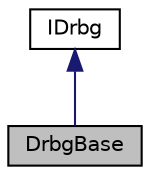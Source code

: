 digraph "DrbgBase"
{
 // LATEX_PDF_SIZE
  edge [fontname="Helvetica",fontsize="10",labelfontname="Helvetica",labelfontsize="10"];
  node [fontname="Helvetica",fontsize="10",shape=record];
  Node1 [label="DrbgBase",height=0.2,width=0.4,color="black", fillcolor="grey75", style="filled", fontcolor="black",tooltip="The KDF base class; this is not an operable class"];
  Node2 -> Node1 [dir="back",color="midnightblue",fontsize="10",style="solid",fontname="Helvetica"];
  Node2 [label="IDrbg",height=0.2,width=0.4,color="black", fillcolor="white", style="filled",URL="$class_i_drbg.html",tooltip="The DRBG virtual interface class."];
}
